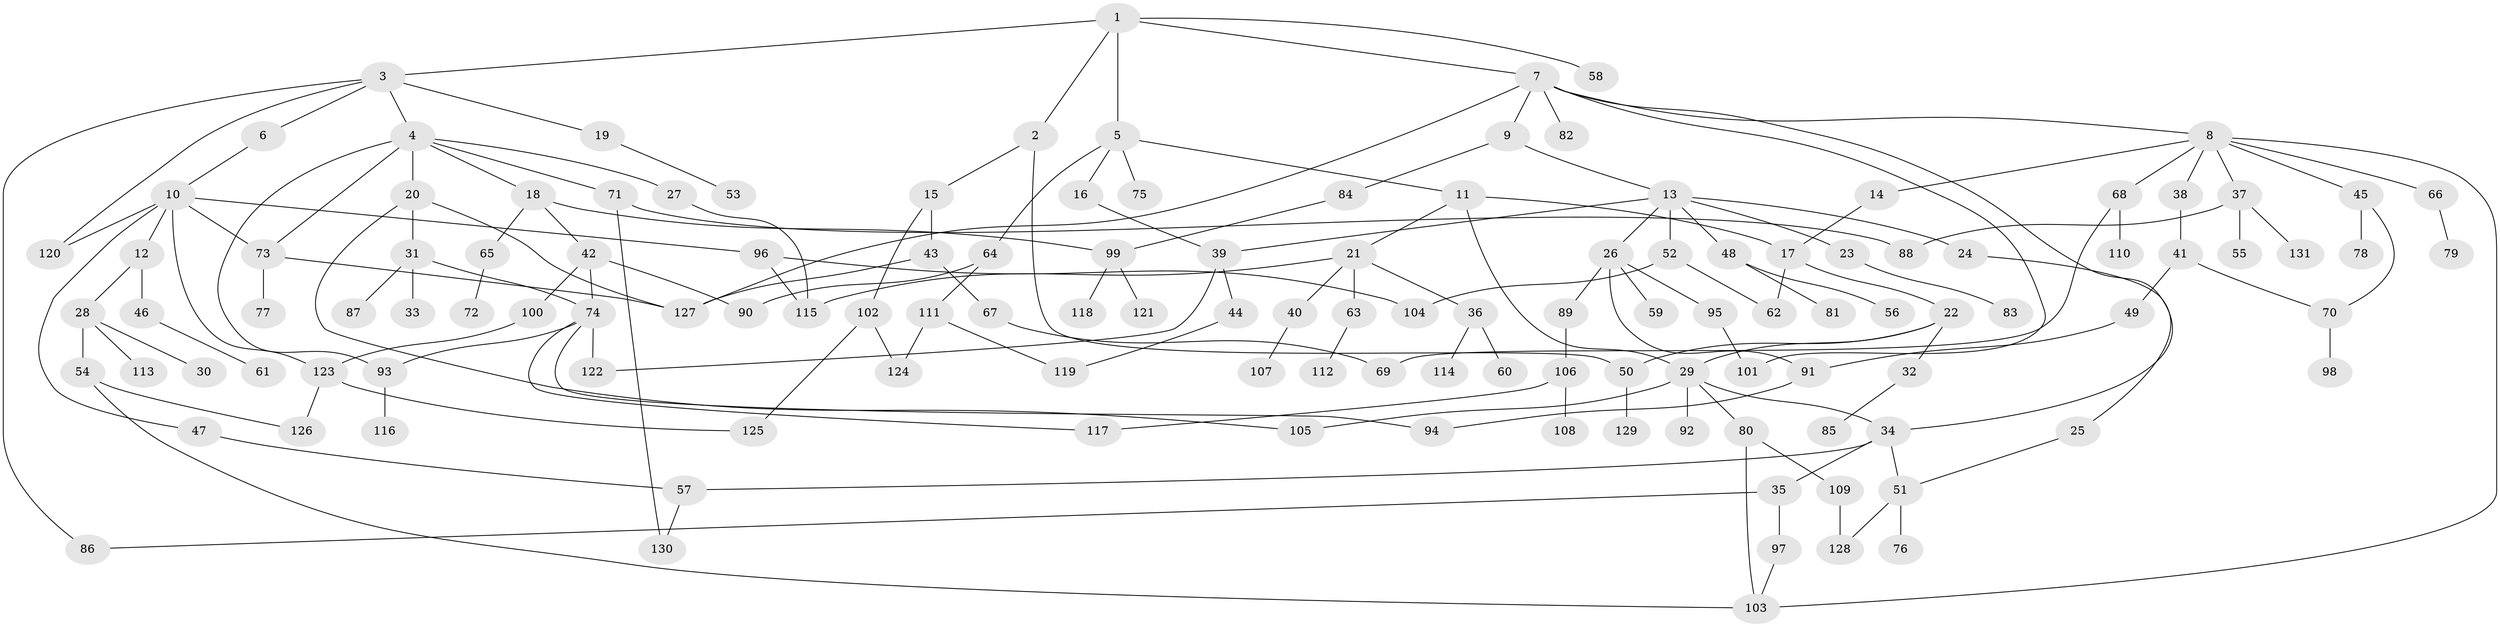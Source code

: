// coarse degree distribution, {4: 0.16666666666666666, 5: 0.07407407407407407, 6: 0.05555555555555555, 8: 0.07407407407407407, 7: 0.037037037037037035, 3: 0.16666666666666666, 2: 0.2222222222222222, 1: 0.2037037037037037}
// Generated by graph-tools (version 1.1) at 2025/48/03/04/25 22:48:43]
// undirected, 131 vertices, 170 edges
graph export_dot {
  node [color=gray90,style=filled];
  1;
  2;
  3;
  4;
  5;
  6;
  7;
  8;
  9;
  10;
  11;
  12;
  13;
  14;
  15;
  16;
  17;
  18;
  19;
  20;
  21;
  22;
  23;
  24;
  25;
  26;
  27;
  28;
  29;
  30;
  31;
  32;
  33;
  34;
  35;
  36;
  37;
  38;
  39;
  40;
  41;
  42;
  43;
  44;
  45;
  46;
  47;
  48;
  49;
  50;
  51;
  52;
  53;
  54;
  55;
  56;
  57;
  58;
  59;
  60;
  61;
  62;
  63;
  64;
  65;
  66;
  67;
  68;
  69;
  70;
  71;
  72;
  73;
  74;
  75;
  76;
  77;
  78;
  79;
  80;
  81;
  82;
  83;
  84;
  85;
  86;
  87;
  88;
  89;
  90;
  91;
  92;
  93;
  94;
  95;
  96;
  97;
  98;
  99;
  100;
  101;
  102;
  103;
  104;
  105;
  106;
  107;
  108;
  109;
  110;
  111;
  112;
  113;
  114;
  115;
  116;
  117;
  118;
  119;
  120;
  121;
  122;
  123;
  124;
  125;
  126;
  127;
  128;
  129;
  130;
  131;
  1 -- 2;
  1 -- 3;
  1 -- 5;
  1 -- 7;
  1 -- 58;
  2 -- 15;
  2 -- 50;
  3 -- 4;
  3 -- 6;
  3 -- 19;
  3 -- 120;
  3 -- 86;
  4 -- 18;
  4 -- 20;
  4 -- 27;
  4 -- 71;
  4 -- 73;
  4 -- 93;
  5 -- 11;
  5 -- 16;
  5 -- 64;
  5 -- 75;
  6 -- 10;
  7 -- 8;
  7 -- 9;
  7 -- 34;
  7 -- 82;
  7 -- 101;
  7 -- 127;
  8 -- 14;
  8 -- 37;
  8 -- 38;
  8 -- 45;
  8 -- 66;
  8 -- 68;
  8 -- 103;
  9 -- 13;
  9 -- 84;
  10 -- 12;
  10 -- 47;
  10 -- 96;
  10 -- 123;
  10 -- 120;
  10 -- 73;
  11 -- 21;
  11 -- 29;
  11 -- 17;
  12 -- 28;
  12 -- 46;
  13 -- 23;
  13 -- 24;
  13 -- 26;
  13 -- 48;
  13 -- 52;
  13 -- 39;
  14 -- 17;
  15 -- 43;
  15 -- 102;
  16 -- 39;
  17 -- 22;
  17 -- 62;
  18 -- 42;
  18 -- 65;
  18 -- 99;
  19 -- 53;
  20 -- 31;
  20 -- 105;
  20 -- 127;
  21 -- 36;
  21 -- 40;
  21 -- 63;
  21 -- 115;
  22 -- 32;
  22 -- 50;
  22 -- 29;
  23 -- 83;
  24 -- 25;
  25 -- 51;
  26 -- 59;
  26 -- 89;
  26 -- 91;
  26 -- 95;
  27 -- 115;
  28 -- 30;
  28 -- 54;
  28 -- 113;
  29 -- 80;
  29 -- 92;
  29 -- 105;
  29 -- 34;
  31 -- 33;
  31 -- 87;
  31 -- 74;
  32 -- 85;
  34 -- 35;
  34 -- 51;
  34 -- 57;
  35 -- 86;
  35 -- 97;
  36 -- 60;
  36 -- 114;
  37 -- 55;
  37 -- 88;
  37 -- 131;
  38 -- 41;
  39 -- 44;
  39 -- 122;
  40 -- 107;
  41 -- 49;
  41 -- 70;
  42 -- 74;
  42 -- 90;
  42 -- 100;
  43 -- 67;
  43 -- 127;
  44 -- 119;
  45 -- 70;
  45 -- 78;
  46 -- 61;
  47 -- 57;
  48 -- 56;
  48 -- 81;
  49 -- 91;
  50 -- 129;
  51 -- 76;
  51 -- 128;
  52 -- 104;
  52 -- 62;
  54 -- 103;
  54 -- 126;
  57 -- 130;
  63 -- 112;
  64 -- 111;
  64 -- 90;
  65 -- 72;
  66 -- 79;
  67 -- 69;
  68 -- 110;
  68 -- 69;
  70 -- 98;
  71 -- 130;
  71 -- 88;
  73 -- 77;
  73 -- 127;
  74 -- 93;
  74 -- 122;
  74 -- 94;
  74 -- 117;
  80 -- 109;
  80 -- 103;
  84 -- 99;
  89 -- 106;
  91 -- 94;
  93 -- 116;
  95 -- 101;
  96 -- 115;
  96 -- 104;
  97 -- 103;
  99 -- 118;
  99 -- 121;
  100 -- 123;
  102 -- 125;
  102 -- 124;
  106 -- 108;
  106 -- 117;
  109 -- 128;
  111 -- 119;
  111 -- 124;
  123 -- 126;
  123 -- 125;
}
